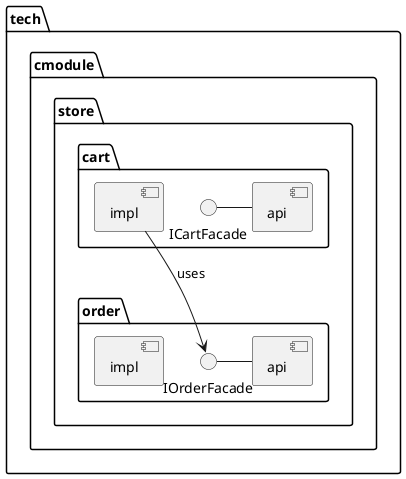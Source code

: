 @startuml bublikov

package "tech" {
    package "cmodule" {
        package "store" {
            package "cart" {
                [api] as CartApi
                () "ICartFacade" - CartApi
                [impl] as CartImpl
            }
            package "order"{
                [api] as OrderApi
                () "IOrderFacade" as IOrderFacade
                IOrderFacade - OrderApi
                [impl] as OrderImpl
            }
            CartImpl --> IOrderFacade : uses
        }
    }
}

@enduml